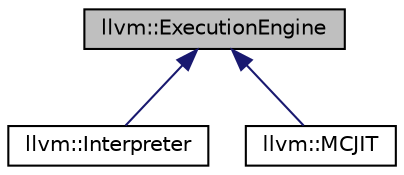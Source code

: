 digraph "llvm::ExecutionEngine"
{
 // LATEX_PDF_SIZE
  bgcolor="transparent";
  edge [fontname="Helvetica",fontsize="10",labelfontname="Helvetica",labelfontsize="10"];
  node [fontname="Helvetica",fontsize="10",shape=record];
  Node1 [label="llvm::ExecutionEngine",height=0.2,width=0.4,color="black", fillcolor="grey75", style="filled", fontcolor="black",tooltip="Abstract interface for implementation execution of LLVM modules, designed to support both interpreter..."];
  Node1 -> Node2 [dir="back",color="midnightblue",fontsize="10",style="solid",fontname="Helvetica"];
  Node2 [label="llvm::Interpreter",height=0.2,width=0.4,color="black",URL="$classllvm_1_1Interpreter.html",tooltip=" "];
  Node1 -> Node3 [dir="back",color="midnightblue",fontsize="10",style="solid",fontname="Helvetica"];
  Node3 [label="llvm::MCJIT",height=0.2,width=0.4,color="black",URL="$classllvm_1_1MCJIT.html",tooltip=" "];
}
